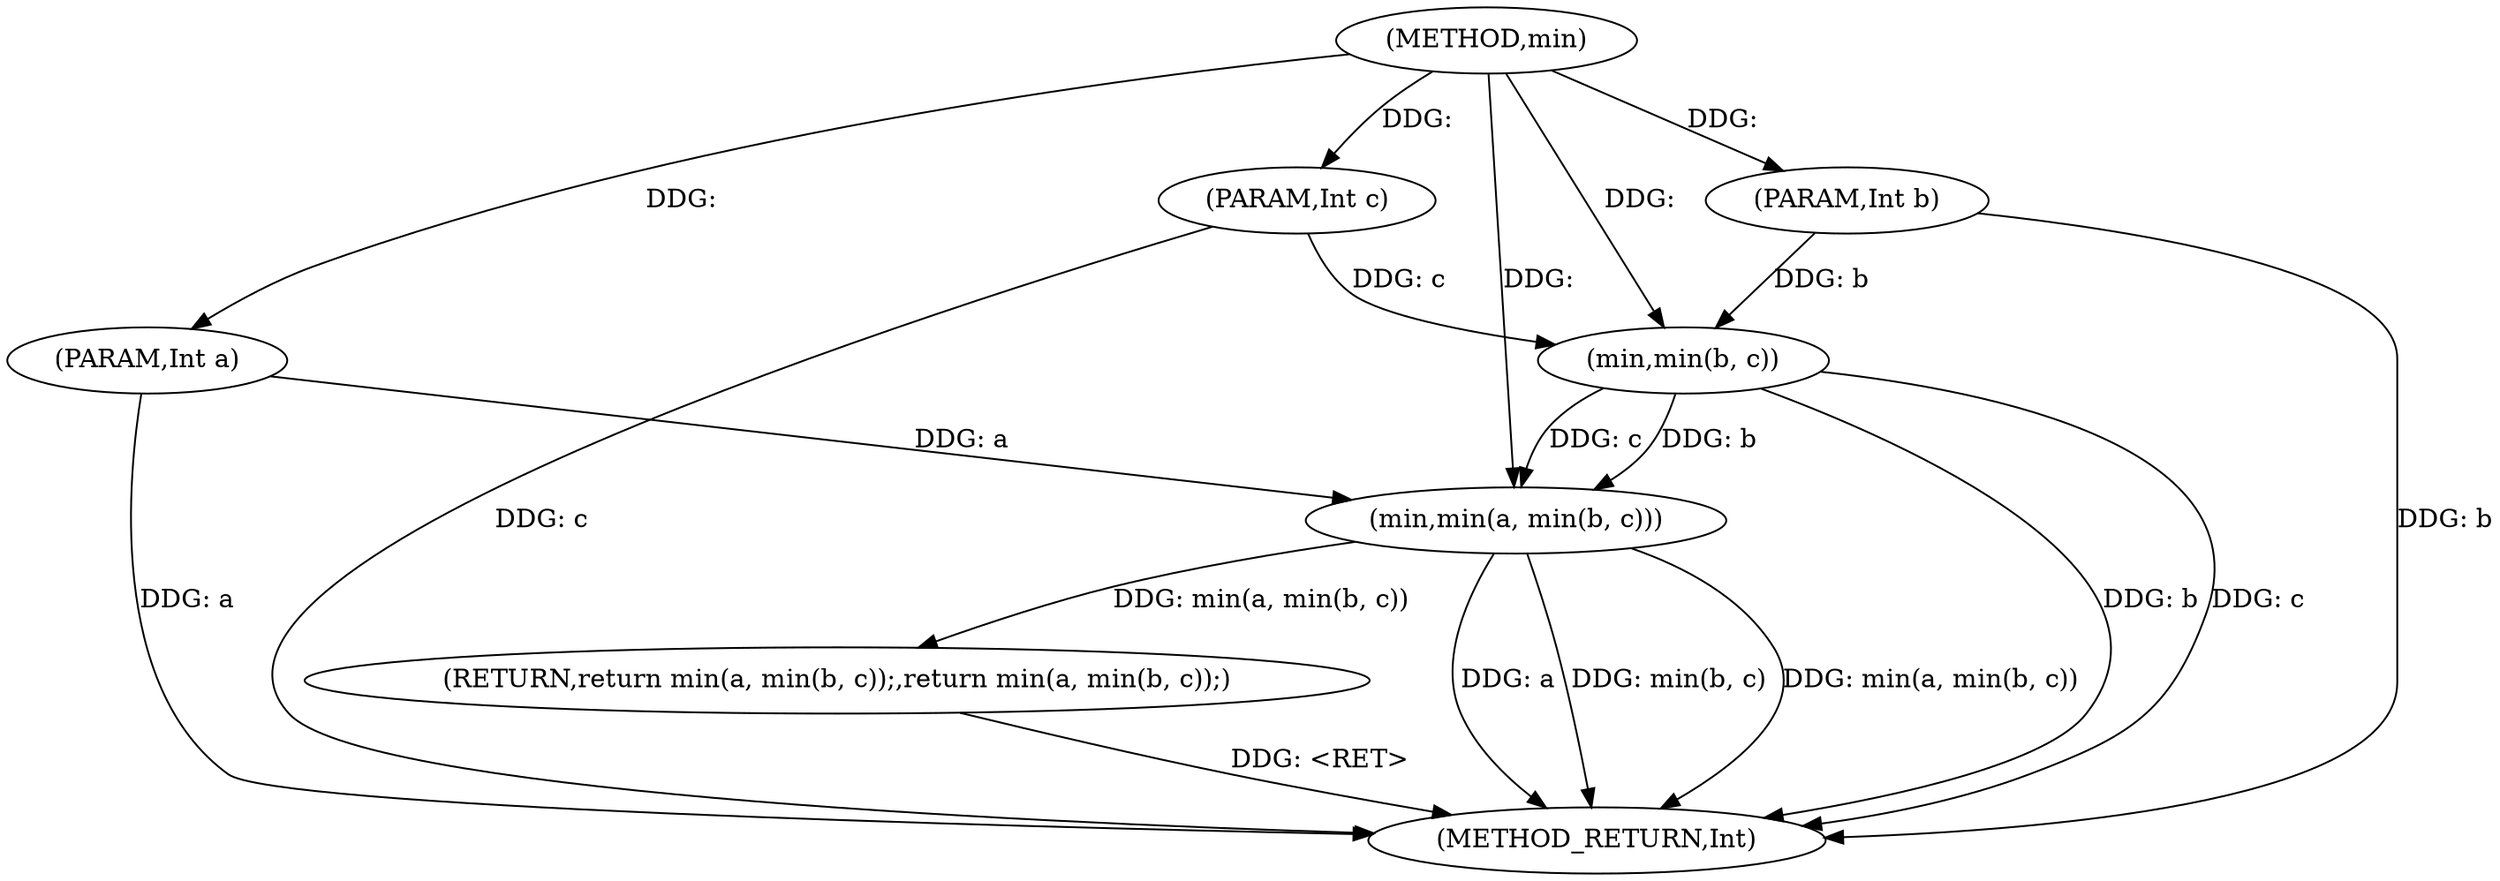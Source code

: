 digraph "min" {  
"1000113" [label = "(METHOD,min)" ]
"1000124" [label = "(METHOD_RETURN,Int)" ]
"1000114" [label = "(PARAM,Int a)" ]
"1000115" [label = "(PARAM,Int b)" ]
"1000116" [label = "(PARAM,Int c)" ]
"1000118" [label = "(RETURN,return min(a, min(b, c));,return min(a, min(b, c));)" ]
"1000119" [label = "(min,min(a, min(b, c)))" ]
"1000121" [label = "(min,min(b, c))" ]
  "1000114" -> "1000124"  [ label = "DDG: a"] 
  "1000115" -> "1000124"  [ label = "DDG: b"] 
  "1000116" -> "1000124"  [ label = "DDG: c"] 
  "1000119" -> "1000124"  [ label = "DDG: a"] 
  "1000121" -> "1000124"  [ label = "DDG: b"] 
  "1000121" -> "1000124"  [ label = "DDG: c"] 
  "1000119" -> "1000124"  [ label = "DDG: min(b, c)"] 
  "1000119" -> "1000124"  [ label = "DDG: min(a, min(b, c))"] 
  "1000118" -> "1000124"  [ label = "DDG: <RET>"] 
  "1000113" -> "1000114"  [ label = "DDG: "] 
  "1000113" -> "1000115"  [ label = "DDG: "] 
  "1000113" -> "1000116"  [ label = "DDG: "] 
  "1000119" -> "1000118"  [ label = "DDG: min(a, min(b, c))"] 
  "1000114" -> "1000119"  [ label = "DDG: a"] 
  "1000113" -> "1000119"  [ label = "DDG: "] 
  "1000121" -> "1000119"  [ label = "DDG: c"] 
  "1000121" -> "1000119"  [ label = "DDG: b"] 
  "1000115" -> "1000121"  [ label = "DDG: b"] 
  "1000113" -> "1000121"  [ label = "DDG: "] 
  "1000116" -> "1000121"  [ label = "DDG: c"] 
}
